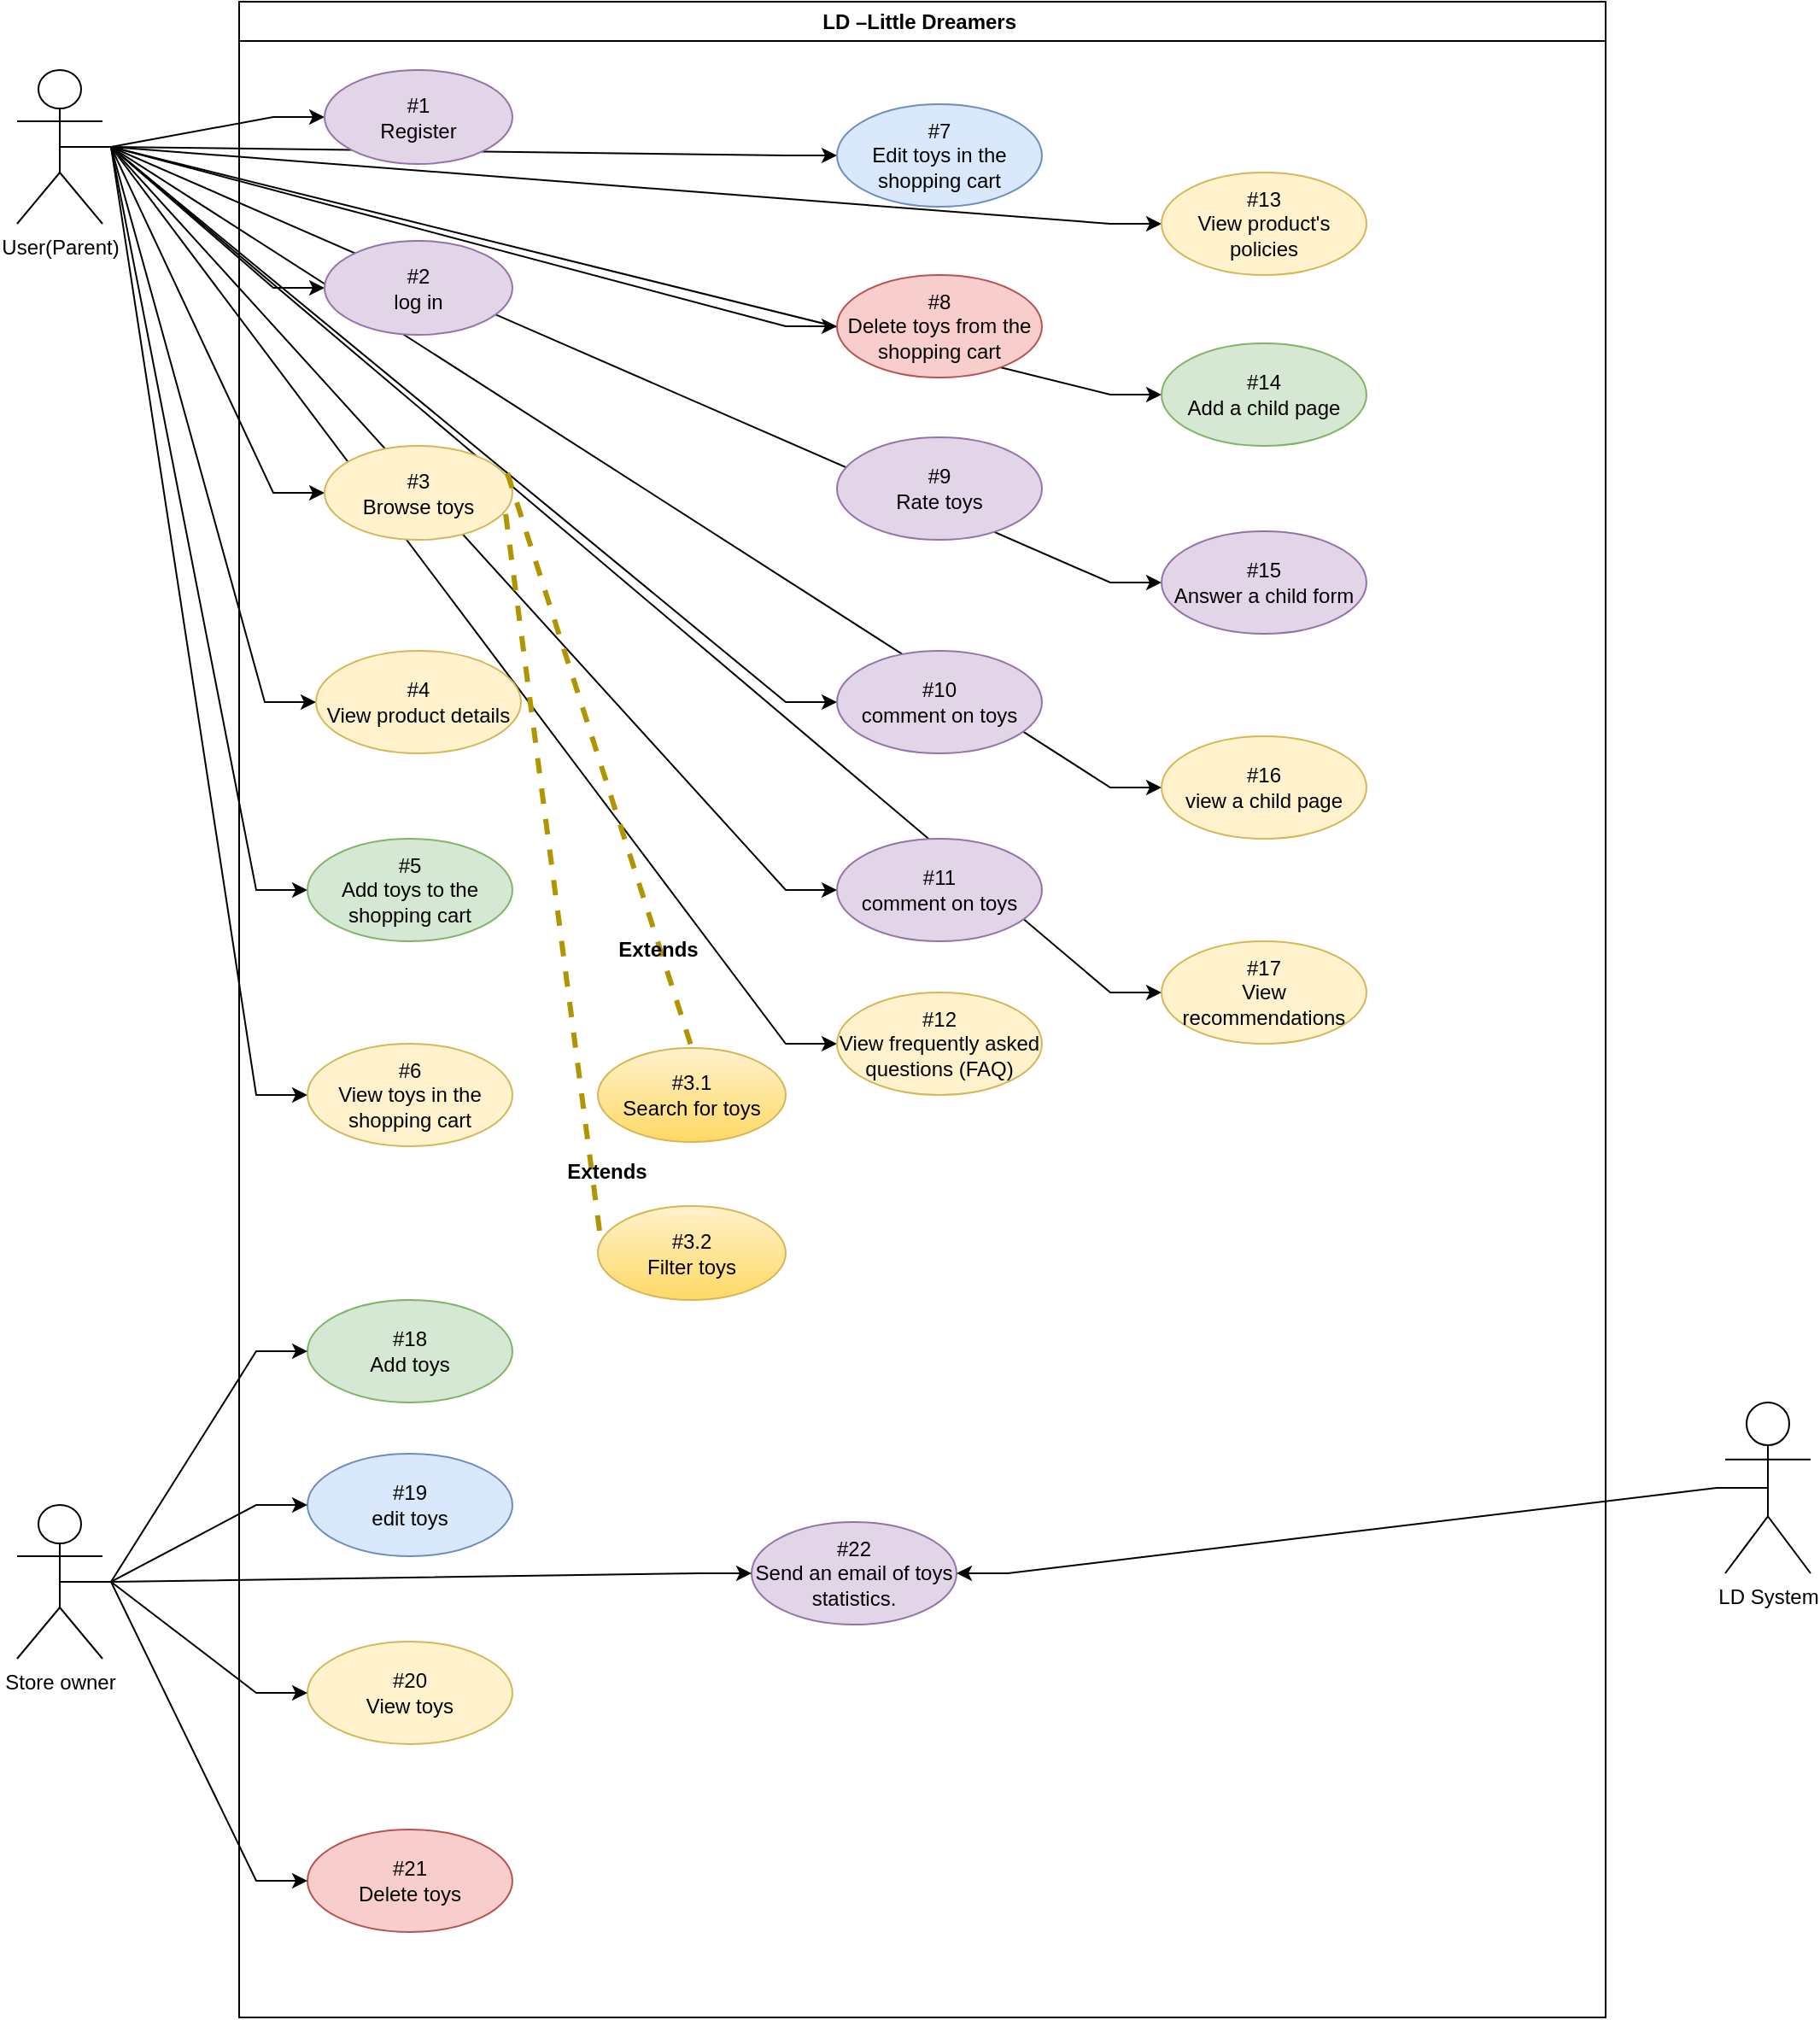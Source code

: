 <mxfile version="22.0.2" type="device">
  <diagram name="Page-1" id="tV89QdHwvv8chUVElJ16">
    <mxGraphModel dx="792" dy="827" grid="1" gridSize="10" guides="1" tooltips="1" connect="1" arrows="1" fold="1" page="1" pageScale="1" pageWidth="850" pageHeight="1100" math="0" shadow="0">
      <root>
        <mxCell id="0" />
        <mxCell id="1" parent="0" />
        <mxCell id="_bVBFPzJAJngSoGrFBX7-27" style="edgeStyle=entityRelationEdgeStyle;rounded=0;orthogonalLoop=1;jettySize=auto;html=1;exitX=0.5;exitY=0.5;exitDx=0;exitDy=0;exitPerimeter=0;entryX=0;entryY=0.5;entryDx=0;entryDy=0;" edge="1" parent="1" source="_bVBFPzJAJngSoGrFBX7-1" target="_bVBFPzJAJngSoGrFBX7-4">
          <mxGeometry relative="1" as="geometry" />
        </mxCell>
        <mxCell id="_bVBFPzJAJngSoGrFBX7-28" style="edgeStyle=entityRelationEdgeStyle;rounded=0;orthogonalLoop=1;jettySize=auto;html=1;exitX=0.5;exitY=0.5;exitDx=0;exitDy=0;exitPerimeter=0;entryX=0;entryY=0.5;entryDx=0;entryDy=0;" edge="1" parent="1" source="_bVBFPzJAJngSoGrFBX7-1" target="_bVBFPzJAJngSoGrFBX7-6">
          <mxGeometry relative="1" as="geometry" />
        </mxCell>
        <mxCell id="_bVBFPzJAJngSoGrFBX7-29" style="rounded=0;orthogonalLoop=1;jettySize=auto;html=1;exitX=0.5;exitY=0.5;exitDx=0;exitDy=0;exitPerimeter=0;entryX=0;entryY=0.5;entryDx=0;entryDy=0;edgeStyle=entityRelationEdgeStyle;" edge="1" parent="1" source="_bVBFPzJAJngSoGrFBX7-1" target="_bVBFPzJAJngSoGrFBX7-7">
          <mxGeometry relative="1" as="geometry" />
        </mxCell>
        <mxCell id="_bVBFPzJAJngSoGrFBX7-30" style="edgeStyle=entityRelationEdgeStyle;rounded=0;orthogonalLoop=1;jettySize=auto;html=1;exitX=0.5;exitY=0.5;exitDx=0;exitDy=0;exitPerimeter=0;entryX=0;entryY=0.5;entryDx=0;entryDy=0;" edge="1" parent="1" source="_bVBFPzJAJngSoGrFBX7-1" target="_bVBFPzJAJngSoGrFBX7-10">
          <mxGeometry relative="1" as="geometry" />
        </mxCell>
        <mxCell id="_bVBFPzJAJngSoGrFBX7-31" style="edgeStyle=entityRelationEdgeStyle;rounded=0;orthogonalLoop=1;jettySize=auto;html=1;exitX=0.5;exitY=0.5;exitDx=0;exitDy=0;exitPerimeter=0;entryX=0;entryY=0.5;entryDx=0;entryDy=0;" edge="1" parent="1" source="_bVBFPzJAJngSoGrFBX7-1" target="_bVBFPzJAJngSoGrFBX7-11">
          <mxGeometry relative="1" as="geometry" />
        </mxCell>
        <mxCell id="_bVBFPzJAJngSoGrFBX7-48" style="edgeStyle=entityRelationEdgeStyle;rounded=0;orthogonalLoop=1;jettySize=auto;html=1;exitX=0.5;exitY=0.5;exitDx=0;exitDy=0;exitPerimeter=0;entryX=0;entryY=0.5;entryDx=0;entryDy=0;" edge="1" parent="1" source="_bVBFPzJAJngSoGrFBX7-1" target="_bVBFPzJAJngSoGrFBX7-20">
          <mxGeometry relative="1" as="geometry" />
        </mxCell>
        <mxCell id="_bVBFPzJAJngSoGrFBX7-49" style="edgeStyle=entityRelationEdgeStyle;rounded=0;orthogonalLoop=1;jettySize=auto;html=1;exitX=0.5;exitY=0.5;exitDx=0;exitDy=0;exitPerimeter=0;entryX=0;entryY=0.5;entryDx=0;entryDy=0;" edge="1" parent="1" source="_bVBFPzJAJngSoGrFBX7-1" target="_bVBFPzJAJngSoGrFBX7-19">
          <mxGeometry relative="1" as="geometry" />
        </mxCell>
        <mxCell id="_bVBFPzJAJngSoGrFBX7-51" style="edgeStyle=entityRelationEdgeStyle;rounded=0;orthogonalLoop=1;jettySize=auto;html=1;exitX=0.5;exitY=0.5;exitDx=0;exitDy=0;exitPerimeter=0;entryX=0;entryY=0.5;entryDx=0;entryDy=0;" edge="1" parent="1" source="_bVBFPzJAJngSoGrFBX7-1" target="_bVBFPzJAJngSoGrFBX7-12">
          <mxGeometry relative="1" as="geometry" />
        </mxCell>
        <mxCell id="_bVBFPzJAJngSoGrFBX7-54" style="edgeStyle=entityRelationEdgeStyle;rounded=0;orthogonalLoop=1;jettySize=auto;html=1;exitX=0.5;exitY=0.5;exitDx=0;exitDy=0;exitPerimeter=0;entryX=0;entryY=0.5;entryDx=0;entryDy=0;" edge="1" parent="1" source="_bVBFPzJAJngSoGrFBX7-1" target="_bVBFPzJAJngSoGrFBX7-14">
          <mxGeometry relative="1" as="geometry" />
        </mxCell>
        <mxCell id="_bVBFPzJAJngSoGrFBX7-55" style="edgeStyle=entityRelationEdgeStyle;rounded=0;orthogonalLoop=1;jettySize=auto;html=1;exitX=0.5;exitY=0.5;exitDx=0;exitDy=0;exitPerimeter=0;entryX=0;entryY=0.5;entryDx=0;entryDy=0;" edge="1" parent="1" source="_bVBFPzJAJngSoGrFBX7-1" target="_bVBFPzJAJngSoGrFBX7-15">
          <mxGeometry relative="1" as="geometry" />
        </mxCell>
        <mxCell id="_bVBFPzJAJngSoGrFBX7-56" style="edgeStyle=entityRelationEdgeStyle;rounded=0;orthogonalLoop=1;jettySize=auto;html=1;exitX=0.5;exitY=0.5;exitDx=0;exitDy=0;exitPerimeter=0;entryX=0;entryY=0.5;entryDx=0;entryDy=0;" edge="1" parent="1" source="_bVBFPzJAJngSoGrFBX7-1" target="_bVBFPzJAJngSoGrFBX7-16">
          <mxGeometry relative="1" as="geometry" />
        </mxCell>
        <mxCell id="_bVBFPzJAJngSoGrFBX7-57" style="edgeStyle=entityRelationEdgeStyle;rounded=0;orthogonalLoop=1;jettySize=auto;html=1;exitX=0.5;exitY=0.5;exitDx=0;exitDy=0;exitPerimeter=0;" edge="1" parent="1" source="_bVBFPzJAJngSoGrFBX7-1" target="_bVBFPzJAJngSoGrFBX7-17">
          <mxGeometry relative="1" as="geometry" />
        </mxCell>
        <mxCell id="_bVBFPzJAJngSoGrFBX7-58" style="edgeStyle=entityRelationEdgeStyle;rounded=0;orthogonalLoop=1;jettySize=auto;html=1;exitX=0.5;exitY=0.5;exitDx=0;exitDy=0;exitPerimeter=0;entryX=0;entryY=0.5;entryDx=0;entryDy=0;" edge="1" parent="1" source="_bVBFPzJAJngSoGrFBX7-1" target="_bVBFPzJAJngSoGrFBX7-21">
          <mxGeometry relative="1" as="geometry" />
        </mxCell>
        <mxCell id="_bVBFPzJAJngSoGrFBX7-59" style="edgeStyle=entityRelationEdgeStyle;rounded=0;orthogonalLoop=1;jettySize=auto;html=1;exitX=0.5;exitY=0.5;exitDx=0;exitDy=0;exitPerimeter=0;entryX=0;entryY=0.5;entryDx=0;entryDy=0;" edge="1" parent="1" source="_bVBFPzJAJngSoGrFBX7-1" target="_bVBFPzJAJngSoGrFBX7-22">
          <mxGeometry relative="1" as="geometry" />
        </mxCell>
        <mxCell id="_bVBFPzJAJngSoGrFBX7-60" style="edgeStyle=entityRelationEdgeStyle;rounded=0;orthogonalLoop=1;jettySize=auto;html=1;exitX=0.5;exitY=0.5;exitDx=0;exitDy=0;exitPerimeter=0;entryX=0;entryY=0.5;entryDx=0;entryDy=0;" edge="1" parent="1" source="_bVBFPzJAJngSoGrFBX7-1" target="_bVBFPzJAJngSoGrFBX7-23">
          <mxGeometry relative="1" as="geometry" />
        </mxCell>
        <mxCell id="_bVBFPzJAJngSoGrFBX7-61" style="edgeStyle=entityRelationEdgeStyle;rounded=0;orthogonalLoop=1;jettySize=auto;html=1;exitX=0.5;exitY=0.5;exitDx=0;exitDy=0;exitPerimeter=0;entryX=0;entryY=0.5;entryDx=0;entryDy=0;" edge="1" parent="1" source="_bVBFPzJAJngSoGrFBX7-1" target="_bVBFPzJAJngSoGrFBX7-24">
          <mxGeometry relative="1" as="geometry" />
        </mxCell>
        <mxCell id="_bVBFPzJAJngSoGrFBX7-1" value="User(Parent)" style="shape=umlActor;verticalLabelPosition=bottom;verticalAlign=top;html=1;outlineConnect=0;" vertex="1" parent="1">
          <mxGeometry x="110" y="80" width="50" height="90" as="geometry" />
        </mxCell>
        <mxCell id="_bVBFPzJAJngSoGrFBX7-3" value="LD –Little Dreamers&amp;nbsp;" style="swimlane;whiteSpace=wrap;html=1;" vertex="1" parent="1">
          <mxGeometry x="240" y="40" width="800" height="1180" as="geometry" />
        </mxCell>
        <mxCell id="_bVBFPzJAJngSoGrFBX7-4" value="#1&lt;br&gt;Register" style="ellipse;whiteSpace=wrap;html=1;fillColor=#e1d5e7;strokeColor=#9673a6;" vertex="1" parent="_bVBFPzJAJngSoGrFBX7-3">
          <mxGeometry x="50" y="40" width="110" height="55" as="geometry" />
        </mxCell>
        <mxCell id="_bVBFPzJAJngSoGrFBX7-6" value="#2&lt;br&gt;log in" style="ellipse;whiteSpace=wrap;html=1;fillColor=#e1d5e7;strokeColor=#9673a6;" vertex="1" parent="_bVBFPzJAJngSoGrFBX7-3">
          <mxGeometry x="50" y="140" width="110" height="55" as="geometry" />
        </mxCell>
        <mxCell id="_bVBFPzJAJngSoGrFBX7-7" value="#3&lt;br&gt;Browse toys" style="ellipse;whiteSpace=wrap;html=1;fillColor=#fff2cc;strokeColor=#d6b656;" vertex="1" parent="_bVBFPzJAJngSoGrFBX7-3">
          <mxGeometry x="50" y="260" width="110" height="55" as="geometry" />
        </mxCell>
        <mxCell id="_bVBFPzJAJngSoGrFBX7-8" value="#3.1&lt;br&gt;Search for toys" style="ellipse;whiteSpace=wrap;html=1;fillColor=#fff2cc;strokeColor=#d6b656;gradientColor=#ffd966;" vertex="1" parent="_bVBFPzJAJngSoGrFBX7-3">
          <mxGeometry x="210" y="612.5" width="110" height="55" as="geometry" />
        </mxCell>
        <mxCell id="_bVBFPzJAJngSoGrFBX7-9" value="#3.2&lt;br&gt;Filter toys" style="ellipse;whiteSpace=wrap;html=1;fillColor=#fff2cc;strokeColor=#d6b656;gradientColor=#ffd966;" vertex="1" parent="_bVBFPzJAJngSoGrFBX7-3">
          <mxGeometry x="210" y="705" width="110" height="55" as="geometry" />
        </mxCell>
        <mxCell id="_bVBFPzJAJngSoGrFBX7-10" value="#4&lt;br&gt;View product details" style="ellipse;whiteSpace=wrap;html=1;fillColor=#fff2cc;strokeColor=#d6b656;" vertex="1" parent="_bVBFPzJAJngSoGrFBX7-3">
          <mxGeometry x="45" y="380" width="120" height="60" as="geometry" />
        </mxCell>
        <mxCell id="_bVBFPzJAJngSoGrFBX7-11" value="#5&lt;br&gt;Add toys to the shopping cart" style="ellipse;whiteSpace=wrap;html=1;fillColor=#d5e8d4;strokeColor=#82b366;" vertex="1" parent="_bVBFPzJAJngSoGrFBX7-3">
          <mxGeometry x="40" y="490" width="120" height="60" as="geometry" />
        </mxCell>
        <mxCell id="_bVBFPzJAJngSoGrFBX7-12" value="#8&lt;br&gt;Delete toys from the shopping cart" style="ellipse;whiteSpace=wrap;html=1;fillColor=#f8cecc;strokeColor=#b85450;" vertex="1" parent="_bVBFPzJAJngSoGrFBX7-3">
          <mxGeometry x="350" y="160" width="120" height="60" as="geometry" />
        </mxCell>
        <mxCell id="_bVBFPzJAJngSoGrFBX7-13" value="#9&lt;br&gt;Rate toys" style="ellipse;whiteSpace=wrap;html=1;fillColor=#e1d5e7;strokeColor=#9673a6;" vertex="1" parent="_bVBFPzJAJngSoGrFBX7-3">
          <mxGeometry x="350" y="255" width="120" height="60" as="geometry" />
        </mxCell>
        <mxCell id="_bVBFPzJAJngSoGrFBX7-14" value="#10&lt;br&gt;comment on toys" style="ellipse;whiteSpace=wrap;html=1;fillColor=#e1d5e7;strokeColor=#9673a6;" vertex="1" parent="_bVBFPzJAJngSoGrFBX7-3">
          <mxGeometry x="350" y="380" width="120" height="60" as="geometry" />
        </mxCell>
        <mxCell id="_bVBFPzJAJngSoGrFBX7-16" value="#12&lt;br&gt;View frequently asked questions (FAQ)" style="ellipse;whiteSpace=wrap;html=1;fillColor=#fff2cc;strokeColor=#d6b656;" vertex="1" parent="_bVBFPzJAJngSoGrFBX7-3">
          <mxGeometry x="350" y="580" width="120" height="60" as="geometry" />
        </mxCell>
        <mxCell id="_bVBFPzJAJngSoGrFBX7-19" value="#7&lt;br&gt;Edit toys in the shopping cart" style="ellipse;whiteSpace=wrap;html=1;fillColor=#dae8fc;strokeColor=#6c8ebf;" vertex="1" parent="_bVBFPzJAJngSoGrFBX7-3">
          <mxGeometry x="350" y="60" width="120" height="60" as="geometry" />
        </mxCell>
        <mxCell id="_bVBFPzJAJngSoGrFBX7-20" value="#6&lt;br&gt;View toys in the shopping cart" style="ellipse;whiteSpace=wrap;html=1;fillColor=#fff2cc;strokeColor=#d6b656;" vertex="1" parent="_bVBFPzJAJngSoGrFBX7-3">
          <mxGeometry x="40" y="610" width="120" height="60" as="geometry" />
        </mxCell>
        <mxCell id="_bVBFPzJAJngSoGrFBX7-15" value="#11&lt;br&gt;comment on toys" style="ellipse;whiteSpace=wrap;html=1;fillColor=#e1d5e7;strokeColor=#9673a6;" vertex="1" parent="_bVBFPzJAJngSoGrFBX7-3">
          <mxGeometry x="350" y="490" width="120" height="60" as="geometry" />
        </mxCell>
        <mxCell id="_bVBFPzJAJngSoGrFBX7-17" value="#13&lt;br&gt;View product&#39;s policies" style="ellipse;whiteSpace=wrap;html=1;fillColor=#fff2cc;strokeColor=#d6b656;" vertex="1" parent="_bVBFPzJAJngSoGrFBX7-3">
          <mxGeometry x="540" y="100" width="120" height="60" as="geometry" />
        </mxCell>
        <mxCell id="_bVBFPzJAJngSoGrFBX7-21" value="#14&lt;br&gt;Add a child page" style="ellipse;whiteSpace=wrap;html=1;fillColor=#d5e8d4;strokeColor=#82b366;" vertex="1" parent="_bVBFPzJAJngSoGrFBX7-3">
          <mxGeometry x="540" y="200" width="120" height="60" as="geometry" />
        </mxCell>
        <mxCell id="_bVBFPzJAJngSoGrFBX7-22" value="#15&lt;br&gt;Answer a child form" style="ellipse;whiteSpace=wrap;html=1;fillColor=#e1d5e7;strokeColor=#9673a6;" vertex="1" parent="_bVBFPzJAJngSoGrFBX7-3">
          <mxGeometry x="540" y="310" width="120" height="60" as="geometry" />
        </mxCell>
        <mxCell id="_bVBFPzJAJngSoGrFBX7-23" value="#16&lt;br&gt;view a child page" style="ellipse;whiteSpace=wrap;html=1;fillColor=#fff2cc;strokeColor=#d6b656;" vertex="1" parent="_bVBFPzJAJngSoGrFBX7-3">
          <mxGeometry x="540" y="430" width="120" height="60" as="geometry" />
        </mxCell>
        <mxCell id="_bVBFPzJAJngSoGrFBX7-24" value="#17&lt;br&gt;View recommendations" style="ellipse;whiteSpace=wrap;html=1;fillColor=#fff2cc;strokeColor=#d6b656;" vertex="1" parent="_bVBFPzJAJngSoGrFBX7-3">
          <mxGeometry x="540" y="550" width="120" height="60" as="geometry" />
        </mxCell>
        <mxCell id="_bVBFPzJAJngSoGrFBX7-33" value="#18&lt;br&gt;Add toys" style="ellipse;whiteSpace=wrap;html=1;fillColor=#d5e8d4;strokeColor=#82b366;" vertex="1" parent="_bVBFPzJAJngSoGrFBX7-3">
          <mxGeometry x="40" y="760" width="120" height="60" as="geometry" />
        </mxCell>
        <mxCell id="_bVBFPzJAJngSoGrFBX7-34" value="#20&lt;br&gt;View toys" style="ellipse;whiteSpace=wrap;html=1;fillColor=#fff2cc;strokeColor=#d6b656;" vertex="1" parent="_bVBFPzJAJngSoGrFBX7-3">
          <mxGeometry x="40" y="960" width="120" height="60" as="geometry" />
        </mxCell>
        <mxCell id="_bVBFPzJAJngSoGrFBX7-35" value="#19&lt;br&gt;edit toys" style="ellipse;whiteSpace=wrap;html=1;fillColor=#dae8fc;strokeColor=#6c8ebf;" vertex="1" parent="_bVBFPzJAJngSoGrFBX7-3">
          <mxGeometry x="40" y="850" width="120" height="60" as="geometry" />
        </mxCell>
        <mxCell id="_bVBFPzJAJngSoGrFBX7-36" value="#21&lt;br&gt;Delete toys" style="ellipse;whiteSpace=wrap;html=1;fillColor=#f8cecc;strokeColor=#b85450;" vertex="1" parent="_bVBFPzJAJngSoGrFBX7-3">
          <mxGeometry x="40" y="1070" width="120" height="60" as="geometry" />
        </mxCell>
        <mxCell id="_bVBFPzJAJngSoGrFBX7-37" value="#22&lt;br&gt;Send an email of toys statistics." style="ellipse;whiteSpace=wrap;html=1;fillColor=#e1d5e7;strokeColor=#9673a6;" vertex="1" parent="_bVBFPzJAJngSoGrFBX7-3">
          <mxGeometry x="300" y="890" width="120" height="60" as="geometry" />
        </mxCell>
        <mxCell id="_bVBFPzJAJngSoGrFBX7-62" value="" style="endArrow=none;dashed=1;html=1;rounded=0;exitX=0.973;exitY=0.291;exitDx=0;exitDy=0;entryX=0.5;entryY=0;entryDx=0;entryDy=0;fillColor=#e3c800;strokeColor=#B09500;strokeWidth=3;exitPerimeter=0;" edge="1" parent="_bVBFPzJAJngSoGrFBX7-3" source="_bVBFPzJAJngSoGrFBX7-7" target="_bVBFPzJAJngSoGrFBX7-8">
          <mxGeometry width="50" height="50" relative="1" as="geometry">
            <mxPoint x="170" y="230" as="sourcePoint" />
            <mxPoint x="220" y="180" as="targetPoint" />
          </mxGeometry>
        </mxCell>
        <mxCell id="_bVBFPzJAJngSoGrFBX7-63" value="" style="endArrow=none;dashed=1;html=1;rounded=0;exitX=0.964;exitY=0.727;exitDx=0;exitDy=0;entryX=0.018;entryY=0.4;entryDx=0;entryDy=0;fillColor=#e3c800;strokeColor=#B09500;strokeWidth=3;exitPerimeter=0;entryPerimeter=0;" edge="1" parent="_bVBFPzJAJngSoGrFBX7-3" source="_bVBFPzJAJngSoGrFBX7-7" target="_bVBFPzJAJngSoGrFBX7-9">
          <mxGeometry width="50" height="50" relative="1" as="geometry">
            <mxPoint x="167" y="286" as="sourcePoint" />
            <mxPoint x="220" y="243" as="targetPoint" />
          </mxGeometry>
        </mxCell>
        <mxCell id="_bVBFPzJAJngSoGrFBX7-64" value="&lt;b&gt;Extends&lt;/b&gt;" style="text;html=1;align=center;verticalAlign=middle;resizable=0;points=[];autosize=1;" vertex="1" parent="_bVBFPzJAJngSoGrFBX7-3">
          <mxGeometry x="210" y="540" width="70" height="30" as="geometry" />
        </mxCell>
        <mxCell id="_bVBFPzJAJngSoGrFBX7-65" value="&lt;b&gt;Extends&lt;/b&gt;" style="text;html=1;align=center;verticalAlign=middle;resizable=0;points=[];autosize=1;" vertex="1" parent="_bVBFPzJAJngSoGrFBX7-3">
          <mxGeometry x="180" y="670" width="70" height="30" as="geometry" />
        </mxCell>
        <mxCell id="_bVBFPzJAJngSoGrFBX7-41" style="edgeStyle=entityRelationEdgeStyle;rounded=0;orthogonalLoop=1;jettySize=auto;html=1;exitX=0.5;exitY=0.5;exitDx=0;exitDy=0;exitPerimeter=0;entryX=0;entryY=0.5;entryDx=0;entryDy=0;" edge="1" parent="1" source="_bVBFPzJAJngSoGrFBX7-32" target="_bVBFPzJAJngSoGrFBX7-33">
          <mxGeometry relative="1" as="geometry" />
        </mxCell>
        <mxCell id="_bVBFPzJAJngSoGrFBX7-42" style="edgeStyle=entityRelationEdgeStyle;rounded=0;orthogonalLoop=1;jettySize=auto;html=1;exitX=0.5;exitY=0.5;exitDx=0;exitDy=0;exitPerimeter=0;entryX=0;entryY=0.5;entryDx=0;entryDy=0;" edge="1" parent="1" source="_bVBFPzJAJngSoGrFBX7-32" target="_bVBFPzJAJngSoGrFBX7-35">
          <mxGeometry relative="1" as="geometry" />
        </mxCell>
        <mxCell id="_bVBFPzJAJngSoGrFBX7-43" style="edgeStyle=entityRelationEdgeStyle;rounded=0;orthogonalLoop=1;jettySize=auto;html=1;exitX=0.5;exitY=0.5;exitDx=0;exitDy=0;exitPerimeter=0;entryX=0;entryY=0.5;entryDx=0;entryDy=0;" edge="1" parent="1" source="_bVBFPzJAJngSoGrFBX7-32" target="_bVBFPzJAJngSoGrFBX7-34">
          <mxGeometry relative="1" as="geometry" />
        </mxCell>
        <mxCell id="_bVBFPzJAJngSoGrFBX7-44" style="edgeStyle=entityRelationEdgeStyle;rounded=0;orthogonalLoop=1;jettySize=auto;html=1;exitX=0.5;exitY=0.5;exitDx=0;exitDy=0;exitPerimeter=0;entryX=0;entryY=0.5;entryDx=0;entryDy=0;" edge="1" parent="1" source="_bVBFPzJAJngSoGrFBX7-32" target="_bVBFPzJAJngSoGrFBX7-36">
          <mxGeometry relative="1" as="geometry" />
        </mxCell>
        <mxCell id="_bVBFPzJAJngSoGrFBX7-46" style="edgeStyle=entityRelationEdgeStyle;rounded=0;orthogonalLoop=1;jettySize=auto;html=1;exitX=0.5;exitY=0.5;exitDx=0;exitDy=0;exitPerimeter=0;" edge="1" parent="1" source="_bVBFPzJAJngSoGrFBX7-32" target="_bVBFPzJAJngSoGrFBX7-37">
          <mxGeometry relative="1" as="geometry" />
        </mxCell>
        <mxCell id="_bVBFPzJAJngSoGrFBX7-32" value="Store owner" style="shape=umlActor;verticalLabelPosition=bottom;verticalAlign=top;html=1;outlineConnect=0;" vertex="1" parent="1">
          <mxGeometry x="110" y="920" width="50" height="90" as="geometry" />
        </mxCell>
        <mxCell id="_bVBFPzJAJngSoGrFBX7-45" style="edgeStyle=entityRelationEdgeStyle;rounded=0;orthogonalLoop=1;jettySize=auto;html=1;exitX=0.5;exitY=0.5;exitDx=0;exitDy=0;exitPerimeter=0;entryX=1;entryY=0.5;entryDx=0;entryDy=0;" edge="1" parent="1" source="_bVBFPzJAJngSoGrFBX7-39" target="_bVBFPzJAJngSoGrFBX7-37">
          <mxGeometry relative="1" as="geometry" />
        </mxCell>
        <mxCell id="_bVBFPzJAJngSoGrFBX7-39" value="LD System" style="shape=umlActor;verticalLabelPosition=bottom;verticalAlign=top;html=1;outlineConnect=0;" vertex="1" parent="1">
          <mxGeometry x="1110" y="860" width="50" height="100" as="geometry" />
        </mxCell>
      </root>
    </mxGraphModel>
  </diagram>
</mxfile>
